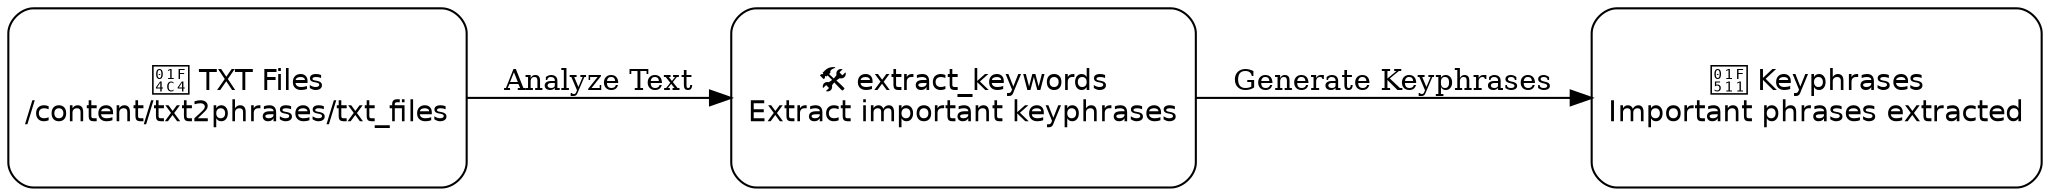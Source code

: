 digraph extract_keywords_flow {
    rankdir=LR; // Left to right layout
    bgcolor="white";
    node [shape=rectangle, style=rounded, fontsize=14, fontname="Helvetica", width=2.5, height=1.2];

    txt_input [label="📄 TXT Files\n/content/txt2phrases/txt_files"];
    extract_tool [label="🛠️ extract_keywords\nExtract important keyphrases"];
    keyphrases_output [label="🔑 Keyphrases\nImportant phrases extracted"];

    // Arrows
    txt_input -> extract_tool [label="Analyze Text", fontsize=14];
    extract_tool -> keyphrases_output [label="Generate Keyphrases", fontsize=14];
}
